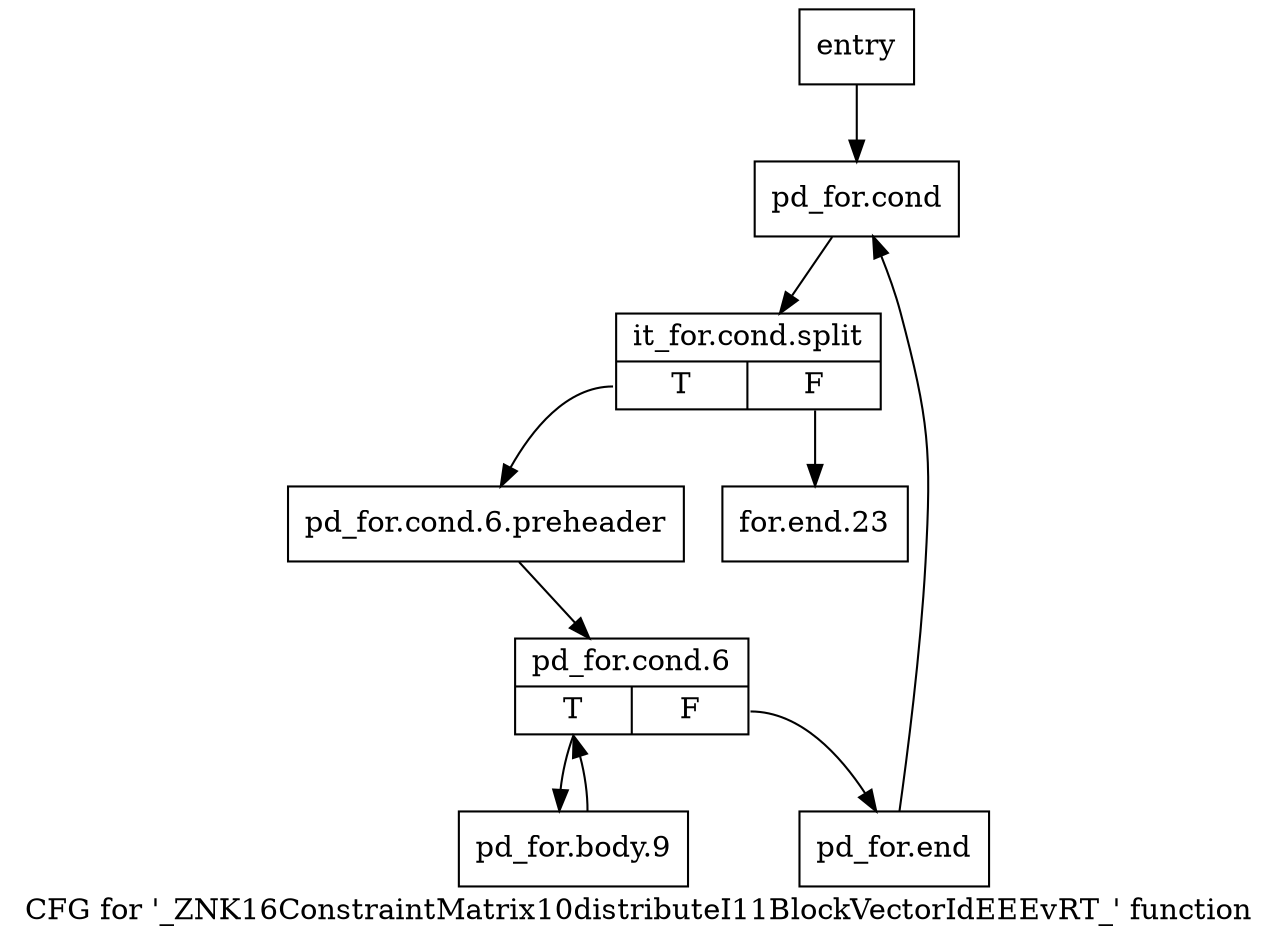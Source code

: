 digraph "CFG for '_ZNK16ConstraintMatrix10distributeI11BlockVectorIdEEEvRT_' function" {
	label="CFG for '_ZNK16ConstraintMatrix10distributeI11BlockVectorIdEEEvRT_' function";

	Node0x4137c60 [shape=record,label="{entry}"];
	Node0x4137c60 -> Node0x4137cb0;
	Node0x4137cb0 [shape=record,label="{pd_for.cond}"];
	Node0x4137cb0 -> Node0x9f0ea70;
	Node0x9f0ea70 [shape=record,label="{it_for.cond.split|{<s0>T|<s1>F}}"];
	Node0x9f0ea70:s0 -> Node0x4137d00;
	Node0x9f0ea70:s1 -> Node0x414a300;
	Node0x4137d00 [shape=record,label="{pd_for.cond.6.preheader}"];
	Node0x4137d00 -> Node0x4137d50;
	Node0x4137d50 [shape=record,label="{pd_for.cond.6|{<s0>T|<s1>F}}"];
	Node0x4137d50:s0 -> Node0x4137da0;
	Node0x4137d50:s1 -> Node0x414a2b0;
	Node0x4137da0 [shape=record,label="{pd_for.body.9}"];
	Node0x4137da0 -> Node0x4137d50;
	Node0x414a2b0 [shape=record,label="{pd_for.end}"];
	Node0x414a2b0 -> Node0x4137cb0;
	Node0x414a300 [shape=record,label="{for.end.23}"];
}

